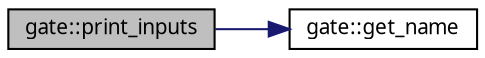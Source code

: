 digraph G
{
  edge [fontname="FreeSans.ttf",fontsize=10,labelfontname="FreeSans.ttf",labelfontsize=10];
  node [fontname="FreeSans.ttf",fontsize=10,shape=record];
  rankdir=LR;
  Node1 [label="gate::print_inputs",height=0.2,width=0.4,color="black", fillcolor="grey75", style="filled" fontcolor="black"];
  Node1 -> Node2 [color="midnightblue",fontsize=10,style="solid"];
  Node2 [label="gate::get_name",height=0.2,width=0.4,color="black", fillcolor="white", style="filled",URL="$classgate.html#df2445d83e0c51a5fa2cdc9c47d49038"];
}

